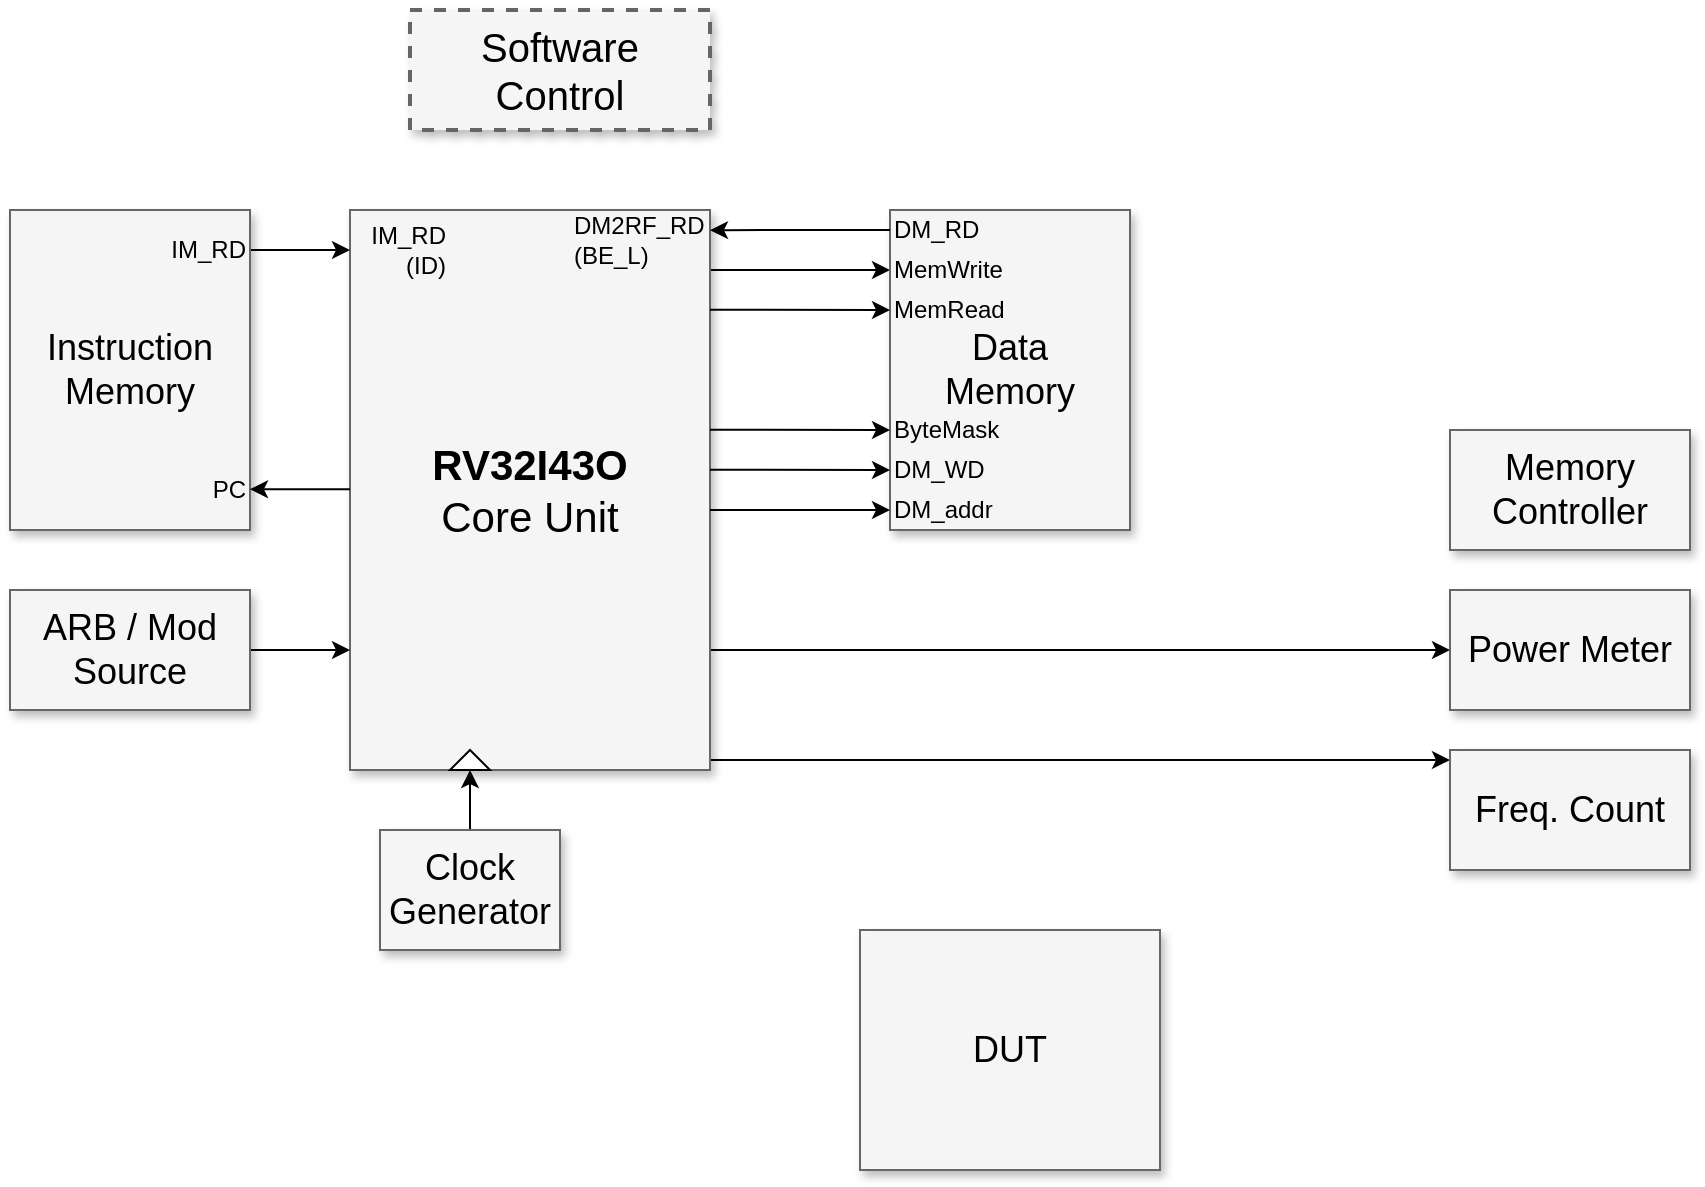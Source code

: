 <mxfile version="26.0.6">
  <diagram name="Page-1" id="90a13364-a465-7bf4-72fc-28e22215d7a0">
    <mxGraphModel dx="989" dy="535" grid="1" gridSize="10" guides="1" tooltips="1" connect="1" arrows="1" fold="1" page="1" pageScale="1.5" pageWidth="1169" pageHeight="826" background="none" math="0" shadow="0">
      <root>
        <mxCell id="0" style=";html=1;" />
        <mxCell id="1" style=";html=1;" parent="0" />
        <mxCell id="3a17f1ce550125da-1" value="Software Control" style="whiteSpace=wrap;html=1;shadow=1;fontSize=20;fillColor=#f5f5f5;strokeColor=#666666;strokeWidth=2;dashed=1;" parent="1" vertex="1">
          <mxGeometry x="800" y="340" width="150" height="60" as="geometry" />
        </mxCell>
        <mxCell id="3a17f1ce550125da-13" style="edgeStyle=elbowEdgeStyle;rounded=0;html=1;startArrow=none;startFill=0;jettySize=auto;orthogonalLoop=1;fontSize=18;elbow=vertical;" parent="1" edge="1">
          <mxGeometry relative="1" as="geometry">
            <mxPoint x="950" y="469.997" as="sourcePoint" />
            <mxPoint x="1040" y="469.997" as="targetPoint" />
          </mxGeometry>
        </mxCell>
        <mxCell id="3a17f1ce550125da-15" style="edgeStyle=elbowEdgeStyle;rounded=0;html=1;startArrow=none;startFill=0;jettySize=auto;orthogonalLoop=1;fontSize=18;elbow=vertical;" parent="1" source="3a17f1ce550125da-2" target="3a17f1ce550125da-6" edge="1">
          <mxGeometry relative="1" as="geometry" />
        </mxCell>
        <mxCell id="3a17f1ce550125da-16" style="edgeStyle=elbowEdgeStyle;rounded=0;html=1;startArrow=none;startFill=0;jettySize=auto;orthogonalLoop=1;fontSize=18;elbow=vertical;" parent="1" source="3a17f1ce550125da-2" target="3a17f1ce550125da-7" edge="1">
          <mxGeometry relative="1" as="geometry" />
        </mxCell>
        <mxCell id="3a17f1ce550125da-2" value="&lt;div&gt;&lt;font style=&quot;font-size: 21px;&quot;&gt;&lt;b&gt;RV32I43O&lt;/b&gt;&lt;/font&gt;&lt;/div&gt;&lt;div&gt;&lt;font style=&quot;font-size: 21px;&quot;&gt;Core Unit&lt;/font&gt;&lt;/div&gt;" style="whiteSpace=wrap;html=1;shadow=1;fontSize=18;fillColor=#f5f5f5;strokeColor=#666666;" parent="1" vertex="1">
          <mxGeometry x="770" y="440" width="180" height="280" as="geometry" />
        </mxCell>
        <mxCell id="3a17f1ce550125da-5" value="Memory&lt;br&gt;Controller" style="whiteSpace=wrap;html=1;shadow=1;fontSize=18;fillColor=#f5f5f5;strokeColor=#666666;" parent="1" vertex="1">
          <mxGeometry x="1320" y="550" width="120" height="60" as="geometry" />
        </mxCell>
        <mxCell id="3a17f1ce550125da-6" value="Power Meter" style="whiteSpace=wrap;html=1;shadow=1;fontSize=18;fillColor=#f5f5f5;strokeColor=#666666;" parent="1" vertex="1">
          <mxGeometry x="1320" y="630" width="120" height="60" as="geometry" />
        </mxCell>
        <mxCell id="3a17f1ce550125da-7" value="Freq. Count" style="whiteSpace=wrap;html=1;shadow=1;fontSize=18;fillColor=#f5f5f5;strokeColor=#666666;" parent="1" vertex="1">
          <mxGeometry x="1320" y="710" width="120" height="60" as="geometry" />
        </mxCell>
        <mxCell id="3a17f1ce550125da-20" style="edgeStyle=elbowEdgeStyle;rounded=0;html=1;startArrow=none;startFill=0;jettySize=auto;orthogonalLoop=1;fontSize=18;elbow=vertical;" parent="1" edge="1">
          <mxGeometry relative="1" as="geometry">
            <Array as="points">
              <mxPoint x="760" y="460" />
            </Array>
            <mxPoint x="717" y="460" as="sourcePoint" />
            <mxPoint x="770" y="460" as="targetPoint" />
          </mxGeometry>
        </mxCell>
        <mxCell id="3a17f1ce550125da-8" value="Instruction&lt;div&gt;Memory&lt;/div&gt;" style="whiteSpace=wrap;html=1;shadow=1;fontSize=18;fillColor=#f5f5f5;strokeColor=#666666;" parent="1" vertex="1">
          <mxGeometry x="600" y="440" width="120" height="160" as="geometry" />
        </mxCell>
        <mxCell id="3a17f1ce550125da-21" style="edgeStyle=elbowEdgeStyle;rounded=0;html=1;startArrow=none;startFill=0;jettySize=auto;orthogonalLoop=1;fontSize=18;elbow=vertical;" parent="1" source="3a17f1ce550125da-9" target="3a17f1ce550125da-2" edge="1">
          <mxGeometry relative="1" as="geometry" />
        </mxCell>
        <mxCell id="3a17f1ce550125da-9" value="ARB / Mod Source" style="whiteSpace=wrap;html=1;shadow=1;fontSize=18;fillColor=#f5f5f5;strokeColor=#666666;" parent="1" vertex="1">
          <mxGeometry x="600" y="630" width="120" height="60" as="geometry" />
        </mxCell>
        <mxCell id="3a17f1ce550125da-10" value="DUT" style="whiteSpace=wrap;html=1;shadow=1;fontSize=18;fillColor=#f5f5f5;strokeColor=#666666;" parent="1" vertex="1">
          <mxGeometry x="1025" y="800" width="150" height="120" as="geometry" />
        </mxCell>
        <mxCell id="yzXIWAhKr3S2XXen1-xH-23" style="edgeStyle=orthogonalEdgeStyle;rounded=0;orthogonalLoop=1;jettySize=auto;html=1;exitX=0.5;exitY=0;exitDx=0;exitDy=0;" edge="1" parent="1" source="3a17f1ce550125da-11">
          <mxGeometry relative="1" as="geometry">
            <mxPoint x="830" y="720" as="targetPoint" />
            <Array as="points">
              <mxPoint x="830" y="740" />
              <mxPoint x="830" y="740" />
            </Array>
          </mxGeometry>
        </mxCell>
        <mxCell id="3a17f1ce550125da-11" value="Clock&lt;div&gt;Generator&lt;/div&gt;" style="whiteSpace=wrap;html=1;shadow=1;fontSize=18;fillColor=#f5f5f5;strokeColor=#666666;" parent="1" vertex="1">
          <mxGeometry x="785" y="750" width="90" height="60" as="geometry" />
        </mxCell>
        <mxCell id="yzXIWAhKr3S2XXen1-xH-3" style="edgeStyle=elbowEdgeStyle;rounded=0;html=1;startArrow=none;startFill=0;jettySize=auto;orthogonalLoop=1;fontSize=18;elbow=vertical;entryX=1;entryY=0.5;entryDx=0;entryDy=0;" edge="1" parent="1">
          <mxGeometry relative="1" as="geometry">
            <Array as="points">
              <mxPoint x="740" y="579.6" />
            </Array>
            <mxPoint x="770" y="579.6" as="sourcePoint" />
            <mxPoint x="720" y="579.6" as="targetPoint" />
          </mxGeometry>
        </mxCell>
        <mxCell id="yzXIWAhKr3S2XXen1-xH-4" value="IM_RD" style="text;html=1;align=right;verticalAlign=middle;whiteSpace=wrap;rounded=0;" vertex="1" parent="1">
          <mxGeometry x="670" y="450" width="50" height="20" as="geometry" />
        </mxCell>
        <mxCell id="yzXIWAhKr3S2XXen1-xH-5" value="PC" style="text;html=1;align=right;verticalAlign=middle;whiteSpace=wrap;rounded=0;" vertex="1" parent="1">
          <mxGeometry x="670" y="570" width="50" height="20" as="geometry" />
        </mxCell>
        <mxCell id="yzXIWAhKr3S2XXen1-xH-7" value="&lt;font&gt;Data&lt;/font&gt;&lt;div&gt;&lt;font&gt;Memory&lt;/font&gt;&lt;/div&gt;" style="whiteSpace=wrap;html=1;shadow=1;fontSize=18;fillColor=#f5f5f5;strokeColor=#666666;" vertex="1" parent="1">
          <mxGeometry x="1040" y="440" width="120" height="160" as="geometry" />
        </mxCell>
        <mxCell id="yzXIWAhKr3S2XXen1-xH-8" value="MemWrite" style="text;html=1;align=left;verticalAlign=middle;whiteSpace=wrap;rounded=0;" vertex="1" parent="1">
          <mxGeometry x="1040" y="460" width="60" height="20" as="geometry" />
        </mxCell>
        <mxCell id="yzXIWAhKr3S2XXen1-xH-9" value="MemRead" style="text;html=1;align=left;verticalAlign=middle;whiteSpace=wrap;rounded=0;" vertex="1" parent="1">
          <mxGeometry x="1040" y="480" width="60" height="20" as="geometry" />
        </mxCell>
        <mxCell id="yzXIWAhKr3S2XXen1-xH-10" value="ByteMask" style="text;html=1;align=left;verticalAlign=middle;whiteSpace=wrap;rounded=0;" vertex="1" parent="1">
          <mxGeometry x="1040" y="540" width="60" height="20" as="geometry" />
        </mxCell>
        <mxCell id="yzXIWAhKr3S2XXen1-xH-11" value="DM_WD" style="text;html=1;align=left;verticalAlign=middle;whiteSpace=wrap;rounded=0;" vertex="1" parent="1">
          <mxGeometry x="1040" y="560" width="60" height="20" as="geometry" />
        </mxCell>
        <mxCell id="yzXIWAhKr3S2XXen1-xH-12" value="DM_addr" style="text;html=1;align=left;verticalAlign=middle;whiteSpace=wrap;rounded=0;" vertex="1" parent="1">
          <mxGeometry x="1040" y="580" width="60" height="20" as="geometry" />
        </mxCell>
        <mxCell id="yzXIWAhKr3S2XXen1-xH-13" style="edgeStyle=elbowEdgeStyle;rounded=0;html=1;startArrow=none;startFill=0;jettySize=auto;orthogonalLoop=1;fontSize=18;elbow=vertical;" edge="1" parent="1">
          <mxGeometry relative="1" as="geometry">
            <mxPoint x="950" y="489.837" as="sourcePoint" />
            <mxPoint x="1040" y="489.837" as="targetPoint" />
          </mxGeometry>
        </mxCell>
        <mxCell id="yzXIWAhKr3S2XXen1-xH-14" style="edgeStyle=elbowEdgeStyle;rounded=0;html=1;startArrow=none;startFill=0;jettySize=auto;orthogonalLoop=1;fontSize=18;elbow=vertical;" edge="1" parent="1">
          <mxGeometry relative="1" as="geometry">
            <mxPoint x="950" y="549.837" as="sourcePoint" />
            <mxPoint x="1040" y="549.837" as="targetPoint" />
          </mxGeometry>
        </mxCell>
        <mxCell id="yzXIWAhKr3S2XXen1-xH-15" style="edgeStyle=elbowEdgeStyle;rounded=0;html=1;startArrow=none;startFill=0;jettySize=auto;orthogonalLoop=1;fontSize=18;elbow=vertical;" edge="1" parent="1">
          <mxGeometry relative="1" as="geometry">
            <mxPoint x="950" y="569.837" as="sourcePoint" />
            <mxPoint x="1040" y="569.837" as="targetPoint" />
          </mxGeometry>
        </mxCell>
        <mxCell id="yzXIWAhKr3S2XXen1-xH-16" style="edgeStyle=elbowEdgeStyle;rounded=0;html=1;startArrow=none;startFill=0;jettySize=auto;orthogonalLoop=1;fontSize=18;elbow=vertical;" edge="1" parent="1">
          <mxGeometry relative="1" as="geometry">
            <mxPoint x="950" y="589.997" as="sourcePoint" />
            <mxPoint x="1040" y="589.997" as="targetPoint" />
          </mxGeometry>
        </mxCell>
        <mxCell id="yzXIWAhKr3S2XXen1-xH-20" style="edgeStyle=orthogonalEdgeStyle;rounded=0;orthogonalLoop=1;jettySize=auto;html=1;entryX=1;entryY=0.036;entryDx=0;entryDy=0;entryPerimeter=0;" edge="1" parent="1" source="yzXIWAhKr3S2XXen1-xH-17" target="3a17f1ce550125da-2">
          <mxGeometry relative="1" as="geometry">
            <mxPoint x="950" y="500" as="targetPoint" />
            <Array as="points" />
          </mxGeometry>
        </mxCell>
        <mxCell id="yzXIWAhKr3S2XXen1-xH-17" value="DM_RD" style="text;html=1;align=left;verticalAlign=middle;whiteSpace=wrap;rounded=0;" vertex="1" parent="1">
          <mxGeometry x="1040" y="440" width="50" height="20" as="geometry" />
        </mxCell>
        <mxCell id="yzXIWAhKr3S2XXen1-xH-21" value="DM2RF_RD&lt;div&gt;(BE_L)&lt;/div&gt;" style="text;html=1;align=left;verticalAlign=middle;whiteSpace=wrap;rounded=0;" vertex="1" parent="1">
          <mxGeometry x="880" y="440" width="70" height="30" as="geometry" />
        </mxCell>
        <mxCell id="yzXIWAhKr3S2XXen1-xH-22" value="IM_RD&lt;div&gt;(ID)&lt;/div&gt;" style="text;html=1;align=right;verticalAlign=middle;whiteSpace=wrap;rounded=0;" vertex="1" parent="1">
          <mxGeometry x="770" y="445" width="50" height="30" as="geometry" />
        </mxCell>
        <mxCell id="yzXIWAhKr3S2XXen1-xH-24" value="" style="triangle;whiteSpace=wrap;html=1;rotation=-90;" vertex="1" parent="1">
          <mxGeometry x="825" y="705" width="10" height="20" as="geometry" />
        </mxCell>
      </root>
    </mxGraphModel>
  </diagram>
</mxfile>
